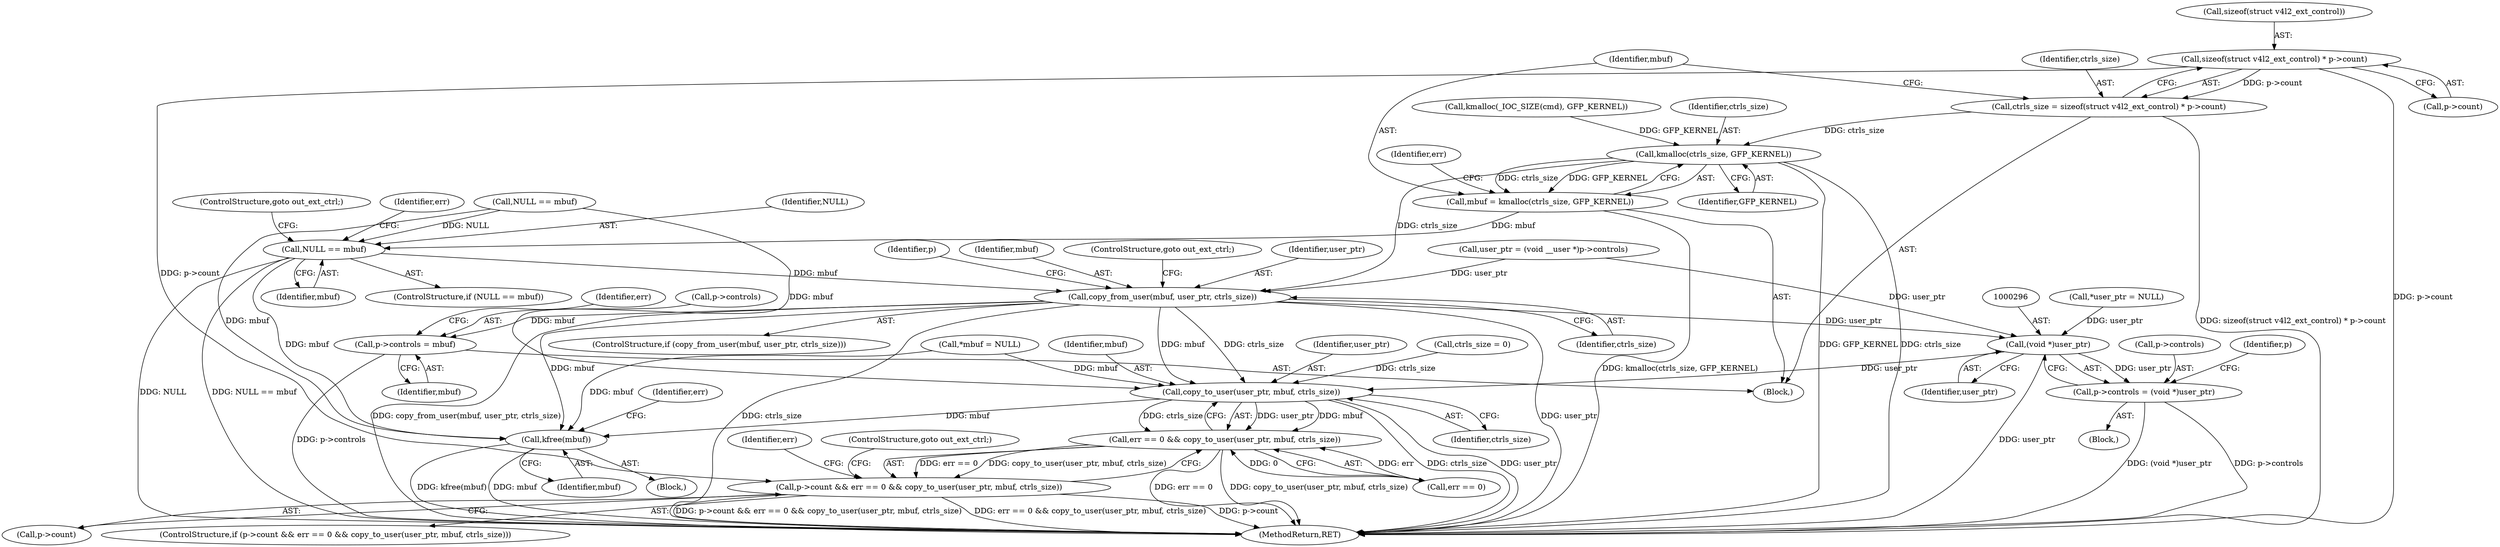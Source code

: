 digraph "1_linux_fc0a80798576f80ca10b3f6c9c7097f12fd1d64e_0@API" {
"1000234" [label="(Call,sizeof(struct v4l2_ext_control) * p->count)"];
"1000232" [label="(Call,ctrls_size = sizeof(struct v4l2_ext_control) * p->count)"];
"1000242" [label="(Call,kmalloc(ctrls_size, GFP_KERNEL))"];
"1000240" [label="(Call,mbuf = kmalloc(ctrls_size, GFP_KERNEL))"];
"1000250" [label="(Call,NULL == mbuf)"];
"1000259" [label="(Call,copy_from_user(mbuf, user_ptr, ctrls_size))"];
"1000264" [label="(Call,p->controls = mbuf)"];
"1000295" [label="(Call,(void *)user_ptr)"];
"1000291" [label="(Call,p->controls = (void *)user_ptr)"];
"1000307" [label="(Call,copy_to_user(user_ptr, mbuf, ctrls_size))"];
"1000303" [label="(Call,err == 0 && copy_to_user(user_ptr, mbuf, ctrls_size))"];
"1000299" [label="(Call,p->count && err == 0 && copy_to_user(user_ptr, mbuf, ctrls_size))"];
"1000341" [label="(Call,kfree(mbuf))"];
"1000249" [label="(ControlStructure,if (NULL == mbuf))"];
"1000307" [label="(Call,copy_to_user(user_ptr, mbuf, ctrls_size))"];
"1000268" [label="(Identifier,mbuf)"];
"1000265" [label="(Call,p->controls)"];
"1000312" [label="(Identifier,err)"];
"1000111" [label="(Block,)"];
"1000220" [label="(Call,user_ptr = (void __user *)p->controls)"];
"1000244" [label="(Identifier,GFP_KERNEL)"];
"1000308" [label="(Identifier,user_ptr)"];
"1000291" [label="(Call,p->controls = (void *)user_ptr)"];
"1000243" [label="(Identifier,ctrls_size)"];
"1000235" [label="(Call,sizeof(struct v4l2_ext_control))"];
"1000315" [label="(ControlStructure,goto out_ext_ctrl;)"];
"1000299" [label="(Call,p->count && err == 0 && copy_to_user(user_ptr, mbuf, ctrls_size))"];
"1000242" [label="(Call,kmalloc(ctrls_size, GFP_KERNEL))"];
"1000232" [label="(Call,ctrls_size = sizeof(struct v4l2_ext_control) * p->count)"];
"1000237" [label="(Call,p->count)"];
"1000264" [label="(Call,p->controls = mbuf)"];
"1000251" [label="(Identifier,NULL)"];
"1000303" [label="(Call,err == 0 && copy_to_user(user_ptr, mbuf, ctrls_size))"];
"1000295" [label="(Call,(void *)user_ptr)"];
"1000297" [label="(Identifier,user_ptr)"];
"1000286" [label="(Block,)"];
"1000266" [label="(Identifier,p)"];
"1000298" [label="(ControlStructure,if (p->count && err == 0 && copy_to_user(user_ptr, mbuf, ctrls_size)))"];
"1000270" [label="(Identifier,err)"];
"1000240" [label="(Call,mbuf = kmalloc(ctrls_size, GFP_KERNEL))"];
"1000253" [label="(ControlStructure,goto out_ext_ctrl;)"];
"1000178" [label="(Call,NULL == mbuf)"];
"1000258" [label="(ControlStructure,if (copy_from_user(mbuf, user_ptr, ctrls_size)))"];
"1000255" [label="(Identifier,err)"];
"1000300" [label="(Call,p->count)"];
"1000173" [label="(Call,kmalloc(_IOC_SIZE(cmd), GFP_KERNEL))"];
"1000304" [label="(Call,err == 0)"];
"1000260" [label="(Identifier,mbuf)"];
"1000342" [label="(Identifier,mbuf)"];
"1000262" [label="(Identifier,ctrls_size)"];
"1000301" [label="(Identifier,p)"];
"1000345" [label="(MethodReturn,RET)"];
"1000241" [label="(Identifier,mbuf)"];
"1000263" [label="(ControlStructure,goto out_ext_ctrl;)"];
"1000128" [label="(Call,ctrls_size = 0)"];
"1000246" [label="(Identifier,err)"];
"1000231" [label="(Block,)"];
"1000259" [label="(Call,copy_from_user(mbuf, user_ptr, ctrls_size))"];
"1000310" [label="(Identifier,ctrls_size)"];
"1000344" [label="(Identifier,err)"];
"1000261" [label="(Identifier,user_ptr)"];
"1000341" [label="(Call,kfree(mbuf))"];
"1000252" [label="(Identifier,mbuf)"];
"1000234" [label="(Call,sizeof(struct v4l2_ext_control) * p->count)"];
"1000233" [label="(Identifier,ctrls_size)"];
"1000250" [label="(Call,NULL == mbuf)"];
"1000309" [label="(Identifier,mbuf)"];
"1000132" [label="(Call,*user_ptr = NULL)"];
"1000114" [label="(Call,*mbuf = NULL)"];
"1000292" [label="(Call,p->controls)"];
"1000234" -> "1000232"  [label="AST: "];
"1000234" -> "1000237"  [label="CFG: "];
"1000235" -> "1000234"  [label="AST: "];
"1000237" -> "1000234"  [label="AST: "];
"1000232" -> "1000234"  [label="CFG: "];
"1000234" -> "1000345"  [label="DDG: p->count"];
"1000234" -> "1000232"  [label="DDG: p->count"];
"1000234" -> "1000299"  [label="DDG: p->count"];
"1000232" -> "1000231"  [label="AST: "];
"1000233" -> "1000232"  [label="AST: "];
"1000241" -> "1000232"  [label="CFG: "];
"1000232" -> "1000345"  [label="DDG: sizeof(struct v4l2_ext_control) * p->count"];
"1000232" -> "1000242"  [label="DDG: ctrls_size"];
"1000242" -> "1000240"  [label="AST: "];
"1000242" -> "1000244"  [label="CFG: "];
"1000243" -> "1000242"  [label="AST: "];
"1000244" -> "1000242"  [label="AST: "];
"1000240" -> "1000242"  [label="CFG: "];
"1000242" -> "1000345"  [label="DDG: GFP_KERNEL"];
"1000242" -> "1000345"  [label="DDG: ctrls_size"];
"1000242" -> "1000240"  [label="DDG: ctrls_size"];
"1000242" -> "1000240"  [label="DDG: GFP_KERNEL"];
"1000173" -> "1000242"  [label="DDG: GFP_KERNEL"];
"1000242" -> "1000259"  [label="DDG: ctrls_size"];
"1000240" -> "1000231"  [label="AST: "];
"1000241" -> "1000240"  [label="AST: "];
"1000246" -> "1000240"  [label="CFG: "];
"1000240" -> "1000345"  [label="DDG: kmalloc(ctrls_size, GFP_KERNEL)"];
"1000240" -> "1000250"  [label="DDG: mbuf"];
"1000250" -> "1000249"  [label="AST: "];
"1000250" -> "1000252"  [label="CFG: "];
"1000251" -> "1000250"  [label="AST: "];
"1000252" -> "1000250"  [label="AST: "];
"1000253" -> "1000250"  [label="CFG: "];
"1000255" -> "1000250"  [label="CFG: "];
"1000250" -> "1000345"  [label="DDG: NULL"];
"1000250" -> "1000345"  [label="DDG: NULL == mbuf"];
"1000178" -> "1000250"  [label="DDG: NULL"];
"1000250" -> "1000259"  [label="DDG: mbuf"];
"1000250" -> "1000341"  [label="DDG: mbuf"];
"1000259" -> "1000258"  [label="AST: "];
"1000259" -> "1000262"  [label="CFG: "];
"1000260" -> "1000259"  [label="AST: "];
"1000261" -> "1000259"  [label="AST: "];
"1000262" -> "1000259"  [label="AST: "];
"1000263" -> "1000259"  [label="CFG: "];
"1000266" -> "1000259"  [label="CFG: "];
"1000259" -> "1000345"  [label="DDG: copy_from_user(mbuf, user_ptr, ctrls_size)"];
"1000259" -> "1000345"  [label="DDG: ctrls_size"];
"1000259" -> "1000345"  [label="DDG: user_ptr"];
"1000220" -> "1000259"  [label="DDG: user_ptr"];
"1000259" -> "1000264"  [label="DDG: mbuf"];
"1000259" -> "1000295"  [label="DDG: user_ptr"];
"1000259" -> "1000307"  [label="DDG: mbuf"];
"1000259" -> "1000307"  [label="DDG: ctrls_size"];
"1000259" -> "1000341"  [label="DDG: mbuf"];
"1000264" -> "1000231"  [label="AST: "];
"1000264" -> "1000268"  [label="CFG: "];
"1000265" -> "1000264"  [label="AST: "];
"1000268" -> "1000264"  [label="AST: "];
"1000270" -> "1000264"  [label="CFG: "];
"1000264" -> "1000345"  [label="DDG: p->controls"];
"1000295" -> "1000291"  [label="AST: "];
"1000295" -> "1000297"  [label="CFG: "];
"1000296" -> "1000295"  [label="AST: "];
"1000297" -> "1000295"  [label="AST: "];
"1000291" -> "1000295"  [label="CFG: "];
"1000295" -> "1000345"  [label="DDG: user_ptr"];
"1000295" -> "1000291"  [label="DDG: user_ptr"];
"1000220" -> "1000295"  [label="DDG: user_ptr"];
"1000132" -> "1000295"  [label="DDG: user_ptr"];
"1000295" -> "1000307"  [label="DDG: user_ptr"];
"1000291" -> "1000286"  [label="AST: "];
"1000292" -> "1000291"  [label="AST: "];
"1000301" -> "1000291"  [label="CFG: "];
"1000291" -> "1000345"  [label="DDG: p->controls"];
"1000291" -> "1000345"  [label="DDG: (void *)user_ptr"];
"1000307" -> "1000303"  [label="AST: "];
"1000307" -> "1000310"  [label="CFG: "];
"1000308" -> "1000307"  [label="AST: "];
"1000309" -> "1000307"  [label="AST: "];
"1000310" -> "1000307"  [label="AST: "];
"1000303" -> "1000307"  [label="CFG: "];
"1000307" -> "1000345"  [label="DDG: ctrls_size"];
"1000307" -> "1000345"  [label="DDG: user_ptr"];
"1000307" -> "1000303"  [label="DDG: user_ptr"];
"1000307" -> "1000303"  [label="DDG: mbuf"];
"1000307" -> "1000303"  [label="DDG: ctrls_size"];
"1000114" -> "1000307"  [label="DDG: mbuf"];
"1000178" -> "1000307"  [label="DDG: mbuf"];
"1000128" -> "1000307"  [label="DDG: ctrls_size"];
"1000307" -> "1000341"  [label="DDG: mbuf"];
"1000303" -> "1000299"  [label="AST: "];
"1000303" -> "1000304"  [label="CFG: "];
"1000304" -> "1000303"  [label="AST: "];
"1000299" -> "1000303"  [label="CFG: "];
"1000303" -> "1000345"  [label="DDG: err == 0"];
"1000303" -> "1000345"  [label="DDG: copy_to_user(user_ptr, mbuf, ctrls_size)"];
"1000303" -> "1000299"  [label="DDG: err == 0"];
"1000303" -> "1000299"  [label="DDG: copy_to_user(user_ptr, mbuf, ctrls_size)"];
"1000304" -> "1000303"  [label="DDG: err"];
"1000304" -> "1000303"  [label="DDG: 0"];
"1000299" -> "1000298"  [label="AST: "];
"1000299" -> "1000300"  [label="CFG: "];
"1000300" -> "1000299"  [label="AST: "];
"1000312" -> "1000299"  [label="CFG: "];
"1000315" -> "1000299"  [label="CFG: "];
"1000299" -> "1000345"  [label="DDG: p->count && err == 0 && copy_to_user(user_ptr, mbuf, ctrls_size)"];
"1000299" -> "1000345"  [label="DDG: err == 0 && copy_to_user(user_ptr, mbuf, ctrls_size)"];
"1000299" -> "1000345"  [label="DDG: p->count"];
"1000341" -> "1000111"  [label="AST: "];
"1000341" -> "1000342"  [label="CFG: "];
"1000342" -> "1000341"  [label="AST: "];
"1000344" -> "1000341"  [label="CFG: "];
"1000341" -> "1000345"  [label="DDG: mbuf"];
"1000341" -> "1000345"  [label="DDG: kfree(mbuf)"];
"1000114" -> "1000341"  [label="DDG: mbuf"];
"1000178" -> "1000341"  [label="DDG: mbuf"];
}
